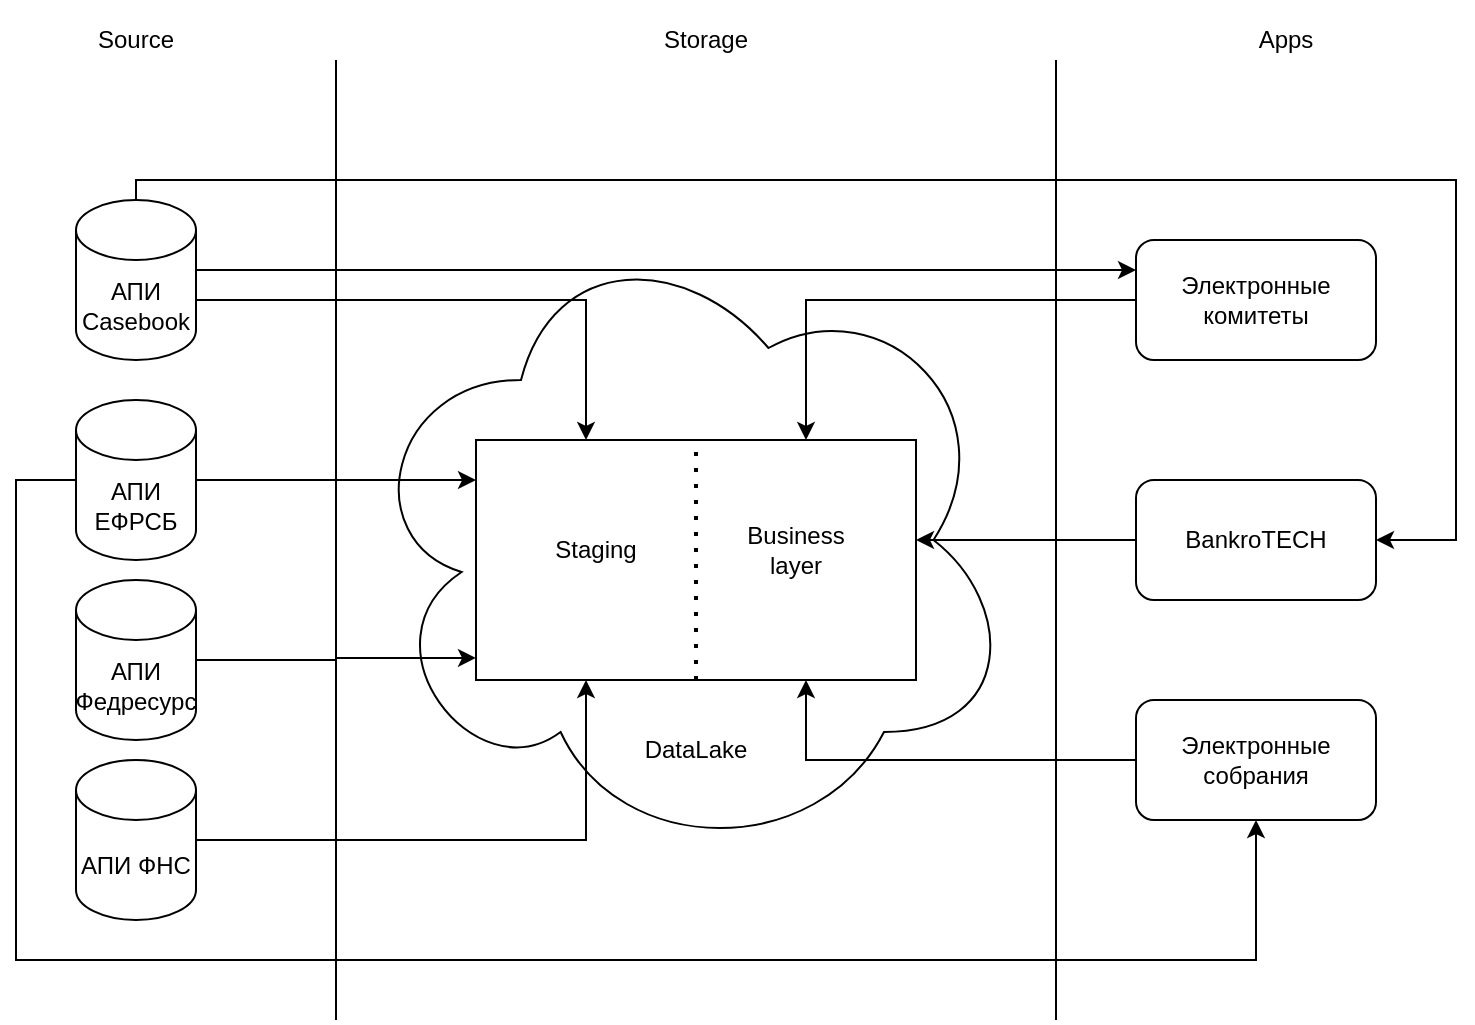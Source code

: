 <mxfile version="15.5.6" type="device"><diagram id="AIiy12Rzj2GGIRmRtcxn" name="Page-1"><mxGraphModel dx="1038" dy="579" grid="1" gridSize="10" guides="1" tooltips="1" connect="1" arrows="1" fold="1" page="1" pageScale="1" pageWidth="827" pageHeight="1169" math="0" shadow="0"><root><mxCell id="0"/><mxCell id="1" parent="0"/><mxCell id="rVCJkuifxXyToGKBY-8k-1" value="" style="endArrow=none;html=1;" parent="1" edge="1"><mxGeometry width="50" height="50" relative="1" as="geometry"><mxPoint x="200" y="520" as="sourcePoint"/><mxPoint x="200" y="40" as="targetPoint"/></mxGeometry></mxCell><mxCell id="rVCJkuifxXyToGKBY-8k-2" value="" style="endArrow=none;html=1;" parent="1" edge="1"><mxGeometry width="50" height="50" relative="1" as="geometry"><mxPoint x="560" y="520" as="sourcePoint"/><mxPoint x="560" y="40" as="targetPoint"/></mxGeometry></mxCell><mxCell id="rVCJkuifxXyToGKBY-8k-5" value="" style="ellipse;shape=cloud;whiteSpace=wrap;html=1;" parent="1" vertex="1"><mxGeometry x="210" y="120" width="330" height="320" as="geometry"/></mxCell><mxCell id="rVCJkuifxXyToGKBY-8k-6" value="Source" style="text;html=1;strokeColor=none;fillColor=none;align=center;verticalAlign=middle;whiteSpace=wrap;rounded=0;" parent="1" vertex="1"><mxGeometry x="45" y="10" width="110" height="40" as="geometry"/></mxCell><mxCell id="rVCJkuifxXyToGKBY-8k-7" value="Storage" style="text;html=1;strokeColor=none;fillColor=none;align=center;verticalAlign=middle;whiteSpace=wrap;rounded=0;" parent="1" vertex="1"><mxGeometry x="330" y="10" width="110" height="40" as="geometry"/></mxCell><mxCell id="rVCJkuifxXyToGKBY-8k-8" value="Apps" style="text;html=1;strokeColor=none;fillColor=none;align=center;verticalAlign=middle;whiteSpace=wrap;rounded=0;" parent="1" vertex="1"><mxGeometry x="620" y="10" width="110" height="40" as="geometry"/></mxCell><mxCell id="NP0xWWUvu3kVQoap7GXb-8" style="edgeStyle=orthogonalEdgeStyle;rounded=0;orthogonalLoop=1;jettySize=auto;html=1;entryX=0;entryY=0.167;entryDx=0;entryDy=0;entryPerimeter=0;" edge="1" parent="1" source="rVCJkuifxXyToGKBY-8k-9" target="NP0xWWUvu3kVQoap7GXb-1"><mxGeometry relative="1" as="geometry"/></mxCell><mxCell id="rVCJkuifxXyToGKBY-8k-9" value="АПИ ЕФРСБ" style="shape=cylinder3;whiteSpace=wrap;html=1;boundedLbl=1;backgroundOutline=1;size=15;" parent="1" vertex="1"><mxGeometry x="70" y="210" width="60" height="80" as="geometry"/></mxCell><mxCell id="NP0xWWUvu3kVQoap7GXb-10" value="" style="edgeStyle=orthogonalEdgeStyle;rounded=0;orthogonalLoop=1;jettySize=auto;html=1;entryX=0;entryY=0.908;entryDx=0;entryDy=0;entryPerimeter=0;" edge="1" parent="1" source="rVCJkuifxXyToGKBY-8k-10" target="NP0xWWUvu3kVQoap7GXb-1"><mxGeometry relative="1" as="geometry"/></mxCell><mxCell id="rVCJkuifxXyToGKBY-8k-10" value="АПИ Федресурс" style="shape=cylinder3;whiteSpace=wrap;html=1;boundedLbl=1;backgroundOutline=1;size=15;" parent="1" vertex="1"><mxGeometry x="70" y="300" width="60" height="80" as="geometry"/></mxCell><mxCell id="NP0xWWUvu3kVQoap7GXb-11" value="" style="edgeStyle=orthogonalEdgeStyle;rounded=0;orthogonalLoop=1;jettySize=auto;html=1;entryX=0.25;entryY=1;entryDx=0;entryDy=0;" edge="1" parent="1" source="rVCJkuifxXyToGKBY-8k-11" target="NP0xWWUvu3kVQoap7GXb-1"><mxGeometry relative="1" as="geometry"/></mxCell><mxCell id="rVCJkuifxXyToGKBY-8k-11" value="АПИ ФНС" style="shape=cylinder3;whiteSpace=wrap;html=1;boundedLbl=1;backgroundOutline=1;size=15;" parent="1" vertex="1"><mxGeometry x="70" y="390" width="60" height="80" as="geometry"/></mxCell><mxCell id="NP0xWWUvu3kVQoap7GXb-1" value="" style="rounded=0;whiteSpace=wrap;html=1;" vertex="1" parent="1"><mxGeometry x="270" y="230" width="220" height="120" as="geometry"/></mxCell><mxCell id="NP0xWWUvu3kVQoap7GXb-2" value="" style="endArrow=none;dashed=1;html=1;dashPattern=1 3;strokeWidth=2;rounded=0;exitX=0.5;exitY=1;exitDx=0;exitDy=0;entryX=0.5;entryY=0;entryDx=0;entryDy=0;" edge="1" parent="1" source="NP0xWWUvu3kVQoap7GXb-1" target="NP0xWWUvu3kVQoap7GXb-1"><mxGeometry width="50" height="50" relative="1" as="geometry"><mxPoint x="390" y="320" as="sourcePoint"/><mxPoint x="440" y="270" as="targetPoint"/></mxGeometry></mxCell><mxCell id="NP0xWWUvu3kVQoap7GXb-3" value="Staging" style="text;html=1;strokeColor=none;fillColor=none;align=center;verticalAlign=middle;whiteSpace=wrap;rounded=0;" vertex="1" parent="1"><mxGeometry x="300" y="270" width="60" height="30" as="geometry"/></mxCell><mxCell id="NP0xWWUvu3kVQoap7GXb-4" value="Business layer" style="text;html=1;strokeColor=none;fillColor=none;align=center;verticalAlign=middle;whiteSpace=wrap;rounded=0;" vertex="1" parent="1"><mxGeometry x="400" y="270" width="60" height="30" as="geometry"/></mxCell><mxCell id="NP0xWWUvu3kVQoap7GXb-5" value="DataLake" style="text;html=1;strokeColor=none;fillColor=none;align=center;verticalAlign=middle;whiteSpace=wrap;rounded=0;" vertex="1" parent="1"><mxGeometry x="330" y="360" width="100" height="50" as="geometry"/></mxCell><mxCell id="NP0xWWUvu3kVQoap7GXb-17" value="" style="edgeStyle=orthogonalEdgeStyle;rounded=0;orthogonalLoop=1;jettySize=auto;html=1;entryX=0.25;entryY=0;entryDx=0;entryDy=0;" edge="1" parent="1" source="NP0xWWUvu3kVQoap7GXb-16" target="NP0xWWUvu3kVQoap7GXb-1"><mxGeometry relative="1" as="geometry"><Array as="points"><mxPoint x="325" y="160"/></Array></mxGeometry></mxCell><mxCell id="NP0xWWUvu3kVQoap7GXb-16" value="АПИ Casebook" style="shape=cylinder3;whiteSpace=wrap;html=1;boundedLbl=1;backgroundOutline=1;size=15;" vertex="1" parent="1"><mxGeometry x="70" y="110" width="60" height="80" as="geometry"/></mxCell><mxCell id="NP0xWWUvu3kVQoap7GXb-21" value="" style="edgeStyle=orthogonalEdgeStyle;rounded=0;orthogonalLoop=1;jettySize=auto;html=1;entryX=0.75;entryY=0;entryDx=0;entryDy=0;" edge="1" parent="1" source="NP0xWWUvu3kVQoap7GXb-18" target="NP0xWWUvu3kVQoap7GXb-1"><mxGeometry relative="1" as="geometry"><Array as="points"><mxPoint x="435" y="160"/></Array></mxGeometry></mxCell><mxCell id="NP0xWWUvu3kVQoap7GXb-18" value="Электронные комитеты" style="rounded=1;whiteSpace=wrap;html=1;" vertex="1" parent="1"><mxGeometry x="600" y="130" width="120" height="60" as="geometry"/></mxCell><mxCell id="NP0xWWUvu3kVQoap7GXb-22" value="" style="edgeStyle=orthogonalEdgeStyle;rounded=0;orthogonalLoop=1;jettySize=auto;html=1;" edge="1" parent="1" source="NP0xWWUvu3kVQoap7GXb-19" target="NP0xWWUvu3kVQoap7GXb-1"><mxGeometry relative="1" as="geometry"><mxPoint x="520" y="280" as="targetPoint"/><Array as="points"><mxPoint x="540" y="280"/><mxPoint x="540" y="280"/></Array></mxGeometry></mxCell><mxCell id="NP0xWWUvu3kVQoap7GXb-19" value="BankroTECH" style="rounded=1;whiteSpace=wrap;html=1;" vertex="1" parent="1"><mxGeometry x="600" y="250" width="120" height="60" as="geometry"/></mxCell><mxCell id="NP0xWWUvu3kVQoap7GXb-25" value="" style="edgeStyle=orthogonalEdgeStyle;rounded=0;orthogonalLoop=1;jettySize=auto;html=1;entryX=0.75;entryY=1;entryDx=0;entryDy=0;" edge="1" parent="1" source="NP0xWWUvu3kVQoap7GXb-20" target="NP0xWWUvu3kVQoap7GXb-1"><mxGeometry relative="1" as="geometry"><Array as="points"><mxPoint x="435" y="390"/></Array></mxGeometry></mxCell><mxCell id="NP0xWWUvu3kVQoap7GXb-20" value="Электронные собрания" style="rounded=1;whiteSpace=wrap;html=1;" vertex="1" parent="1"><mxGeometry x="600" y="360" width="120" height="60" as="geometry"/></mxCell><mxCell id="NP0xWWUvu3kVQoap7GXb-34" value="" style="endArrow=classic;html=1;rounded=0;entryX=0;entryY=0.25;entryDx=0;entryDy=0;" edge="1" parent="1" target="NP0xWWUvu3kVQoap7GXb-18"><mxGeometry width="50" height="50" relative="1" as="geometry"><mxPoint x="130" y="145" as="sourcePoint"/><mxPoint x="440" y="250" as="targetPoint"/></mxGeometry></mxCell><mxCell id="NP0xWWUvu3kVQoap7GXb-35" value="" style="endArrow=classic;html=1;rounded=0;exitX=0.5;exitY=0;exitDx=0;exitDy=0;exitPerimeter=0;edgeStyle=orthogonalEdgeStyle;entryX=1;entryY=0.5;entryDx=0;entryDy=0;" edge="1" parent="1" source="NP0xWWUvu3kVQoap7GXb-16" target="NP0xWWUvu3kVQoap7GXb-19"><mxGeometry width="50" height="50" relative="1" as="geometry"><mxPoint x="390" y="300" as="sourcePoint"/><mxPoint x="760" y="280" as="targetPoint"/><Array as="points"><mxPoint x="100" y="100"/><mxPoint x="760" y="100"/><mxPoint x="760" y="280"/></Array></mxGeometry></mxCell><mxCell id="NP0xWWUvu3kVQoap7GXb-36" value="" style="endArrow=classic;html=1;rounded=0;exitX=0;exitY=0.5;exitDx=0;exitDy=0;exitPerimeter=0;edgeStyle=orthogonalEdgeStyle;entryX=0.5;entryY=1;entryDx=0;entryDy=0;" edge="1" parent="1" source="rVCJkuifxXyToGKBY-8k-9" target="NP0xWWUvu3kVQoap7GXb-20"><mxGeometry width="50" height="50" relative="1" as="geometry"><mxPoint x="390" y="300" as="sourcePoint"/><mxPoint x="60" y="490" as="targetPoint"/><Array as="points"><mxPoint x="40" y="250"/><mxPoint x="40" y="490"/><mxPoint x="660" y="490"/></Array></mxGeometry></mxCell></root></mxGraphModel></diagram></mxfile>